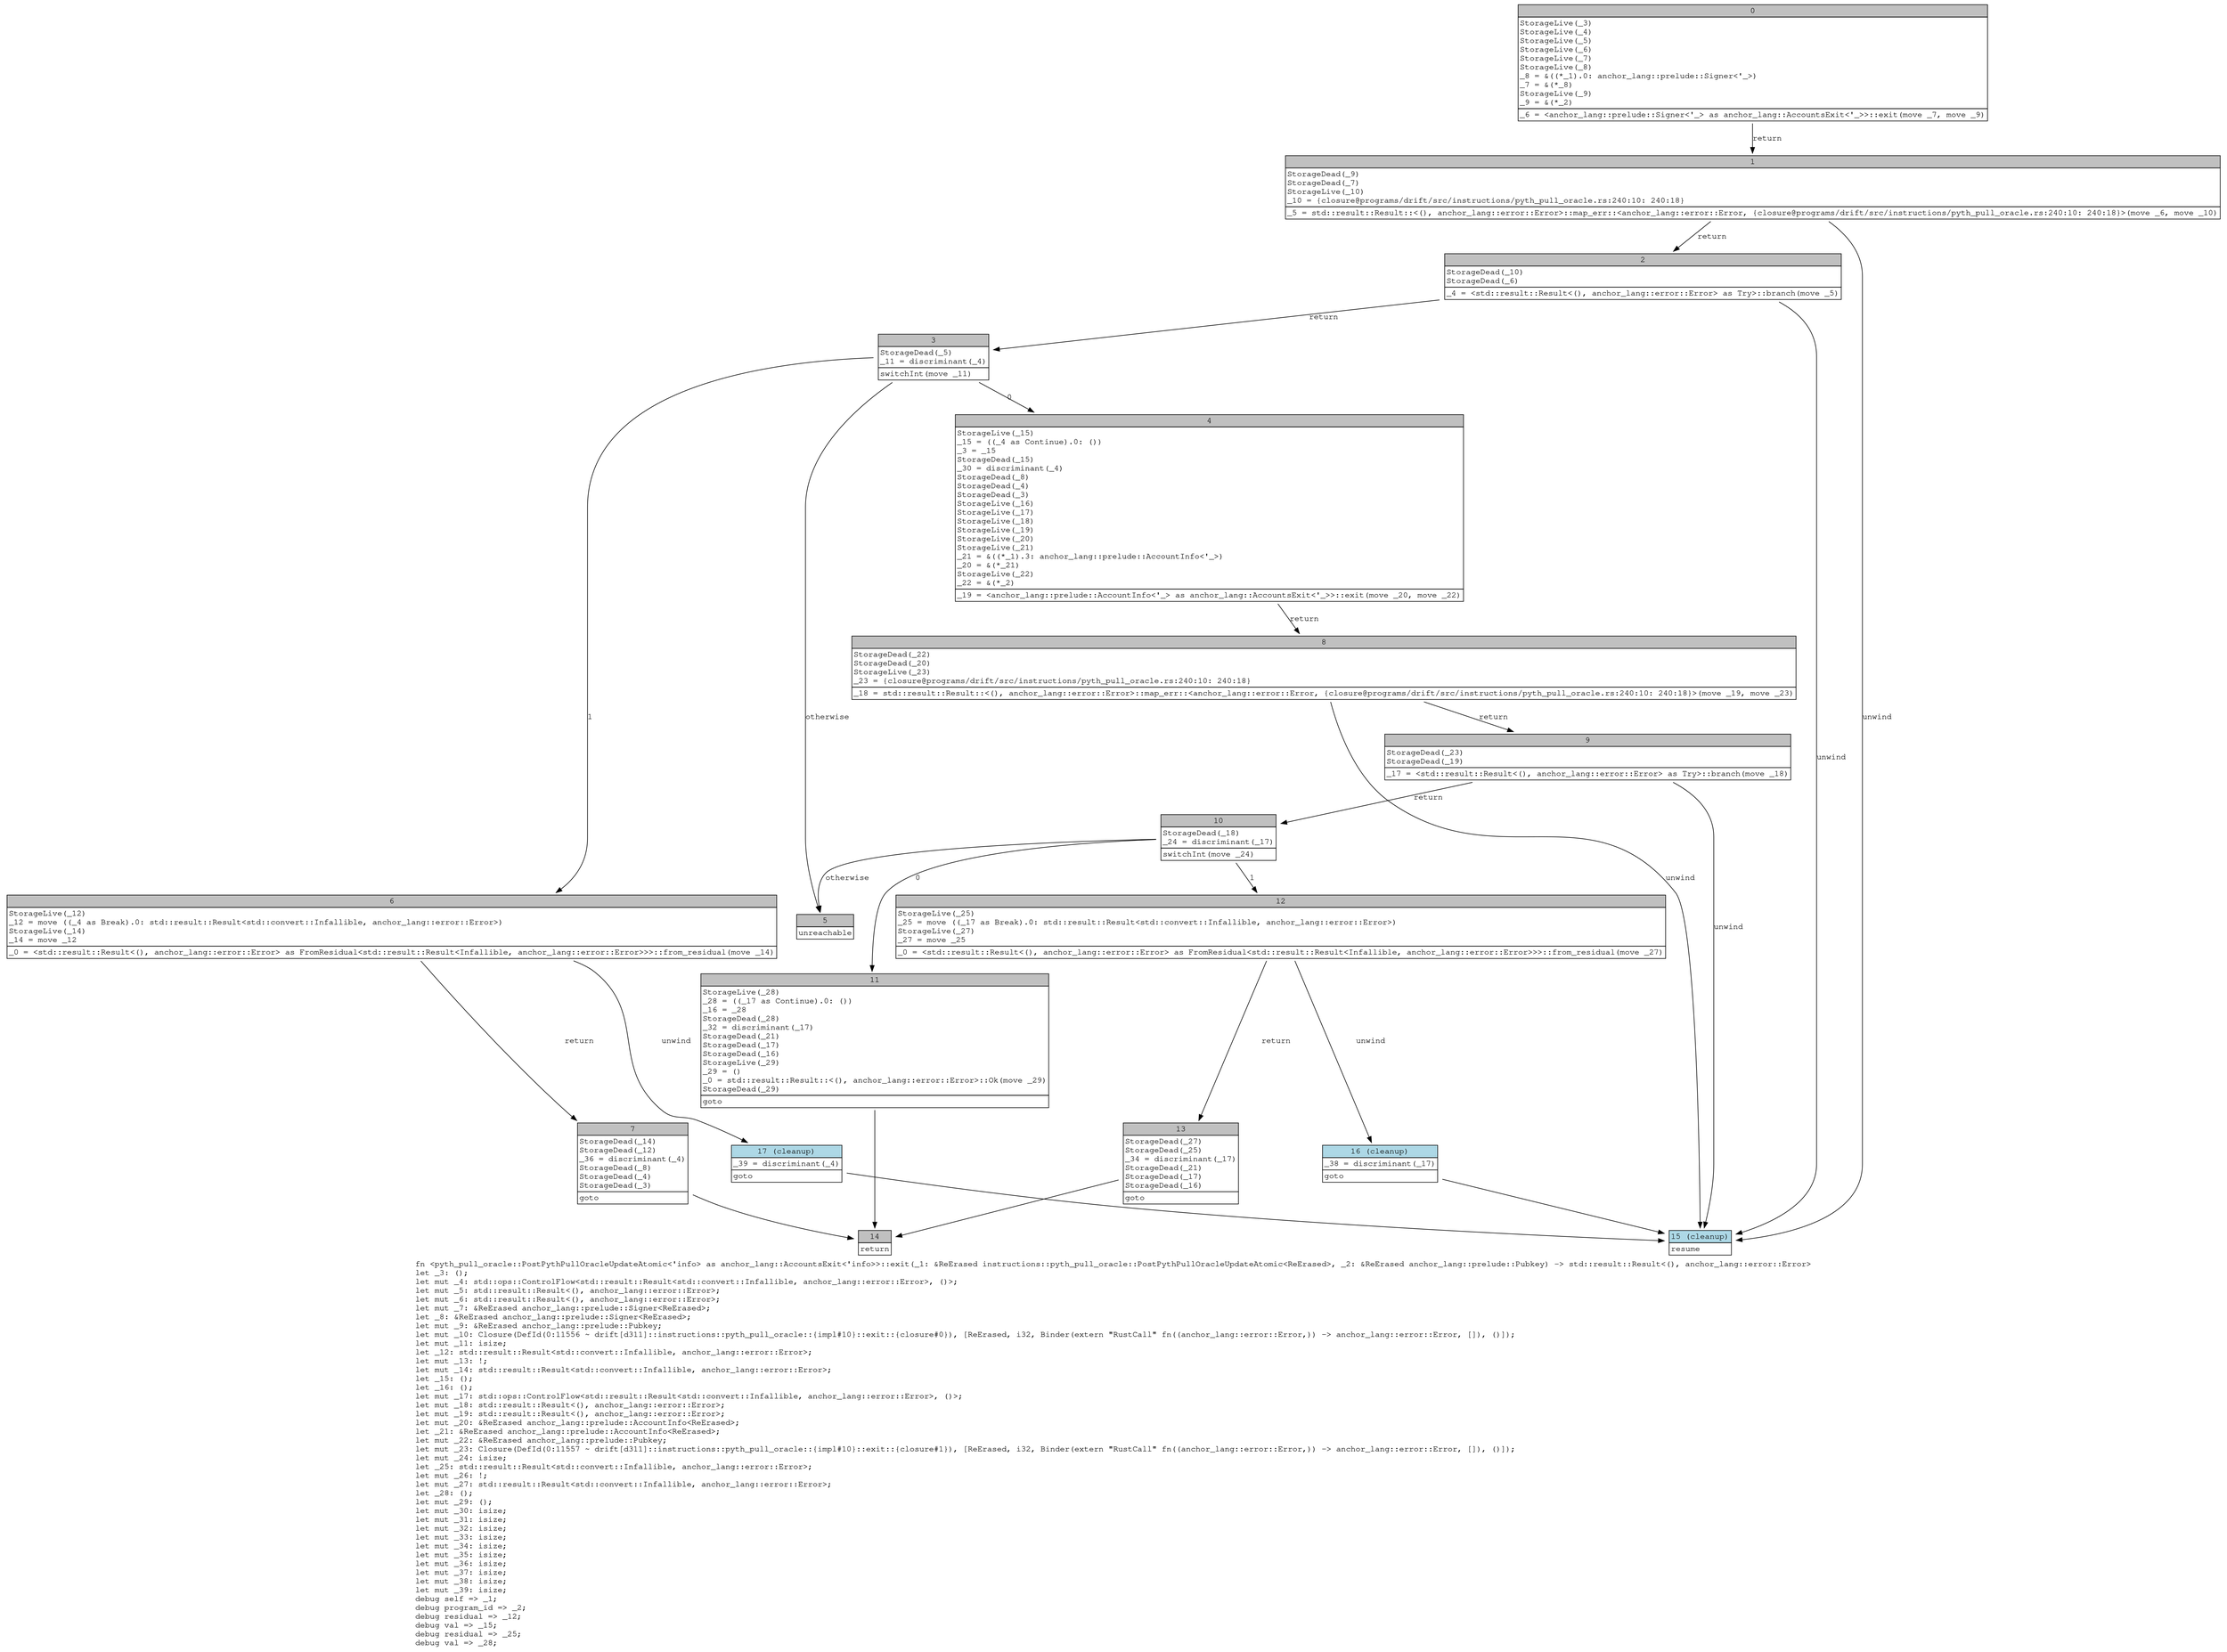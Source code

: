 digraph Mir_0_11555 {
    graph [fontname="Courier, monospace"];
    node [fontname="Courier, monospace"];
    edge [fontname="Courier, monospace"];
    label=<fn &lt;pyth_pull_oracle::PostPythPullOracleUpdateAtomic&lt;'info&gt; as anchor_lang::AccountsExit&lt;'info&gt;&gt;::exit(_1: &amp;ReErased instructions::pyth_pull_oracle::PostPythPullOracleUpdateAtomic&lt;ReErased&gt;, _2: &amp;ReErased anchor_lang::prelude::Pubkey) -&gt; std::result::Result&lt;(), anchor_lang::error::Error&gt;<br align="left"/>let _3: ();<br align="left"/>let mut _4: std::ops::ControlFlow&lt;std::result::Result&lt;std::convert::Infallible, anchor_lang::error::Error&gt;, ()&gt;;<br align="left"/>let mut _5: std::result::Result&lt;(), anchor_lang::error::Error&gt;;<br align="left"/>let mut _6: std::result::Result&lt;(), anchor_lang::error::Error&gt;;<br align="left"/>let mut _7: &amp;ReErased anchor_lang::prelude::Signer&lt;ReErased&gt;;<br align="left"/>let _8: &amp;ReErased anchor_lang::prelude::Signer&lt;ReErased&gt;;<br align="left"/>let mut _9: &amp;ReErased anchor_lang::prelude::Pubkey;<br align="left"/>let mut _10: Closure(DefId(0:11556 ~ drift[d311]::instructions::pyth_pull_oracle::{impl#10}::exit::{closure#0}), [ReErased, i32, Binder(extern &quot;RustCall&quot; fn((anchor_lang::error::Error,)) -&gt; anchor_lang::error::Error, []), ()]);<br align="left"/>let mut _11: isize;<br align="left"/>let _12: std::result::Result&lt;std::convert::Infallible, anchor_lang::error::Error&gt;;<br align="left"/>let mut _13: !;<br align="left"/>let mut _14: std::result::Result&lt;std::convert::Infallible, anchor_lang::error::Error&gt;;<br align="left"/>let _15: ();<br align="left"/>let _16: ();<br align="left"/>let mut _17: std::ops::ControlFlow&lt;std::result::Result&lt;std::convert::Infallible, anchor_lang::error::Error&gt;, ()&gt;;<br align="left"/>let mut _18: std::result::Result&lt;(), anchor_lang::error::Error&gt;;<br align="left"/>let mut _19: std::result::Result&lt;(), anchor_lang::error::Error&gt;;<br align="left"/>let mut _20: &amp;ReErased anchor_lang::prelude::AccountInfo&lt;ReErased&gt;;<br align="left"/>let _21: &amp;ReErased anchor_lang::prelude::AccountInfo&lt;ReErased&gt;;<br align="left"/>let mut _22: &amp;ReErased anchor_lang::prelude::Pubkey;<br align="left"/>let mut _23: Closure(DefId(0:11557 ~ drift[d311]::instructions::pyth_pull_oracle::{impl#10}::exit::{closure#1}), [ReErased, i32, Binder(extern &quot;RustCall&quot; fn((anchor_lang::error::Error,)) -&gt; anchor_lang::error::Error, []), ()]);<br align="left"/>let mut _24: isize;<br align="left"/>let _25: std::result::Result&lt;std::convert::Infallible, anchor_lang::error::Error&gt;;<br align="left"/>let mut _26: !;<br align="left"/>let mut _27: std::result::Result&lt;std::convert::Infallible, anchor_lang::error::Error&gt;;<br align="left"/>let _28: ();<br align="left"/>let mut _29: ();<br align="left"/>let mut _30: isize;<br align="left"/>let mut _31: isize;<br align="left"/>let mut _32: isize;<br align="left"/>let mut _33: isize;<br align="left"/>let mut _34: isize;<br align="left"/>let mut _35: isize;<br align="left"/>let mut _36: isize;<br align="left"/>let mut _37: isize;<br align="left"/>let mut _38: isize;<br align="left"/>let mut _39: isize;<br align="left"/>debug self =&gt; _1;<br align="left"/>debug program_id =&gt; _2;<br align="left"/>debug residual =&gt; _12;<br align="left"/>debug val =&gt; _15;<br align="left"/>debug residual =&gt; _25;<br align="left"/>debug val =&gt; _28;<br align="left"/>>;
    bb0__0_11555 [shape="none", label=<<table border="0" cellborder="1" cellspacing="0"><tr><td bgcolor="gray" align="center" colspan="1">0</td></tr><tr><td align="left" balign="left">StorageLive(_3)<br/>StorageLive(_4)<br/>StorageLive(_5)<br/>StorageLive(_6)<br/>StorageLive(_7)<br/>StorageLive(_8)<br/>_8 = &amp;((*_1).0: anchor_lang::prelude::Signer&lt;'_&gt;)<br/>_7 = &amp;(*_8)<br/>StorageLive(_9)<br/>_9 = &amp;(*_2)<br/></td></tr><tr><td align="left">_6 = &lt;anchor_lang::prelude::Signer&lt;'_&gt; as anchor_lang::AccountsExit&lt;'_&gt;&gt;::exit(move _7, move _9)</td></tr></table>>];
    bb1__0_11555 [shape="none", label=<<table border="0" cellborder="1" cellspacing="0"><tr><td bgcolor="gray" align="center" colspan="1">1</td></tr><tr><td align="left" balign="left">StorageDead(_9)<br/>StorageDead(_7)<br/>StorageLive(_10)<br/>_10 = {closure@programs/drift/src/instructions/pyth_pull_oracle.rs:240:10: 240:18}<br/></td></tr><tr><td align="left">_5 = std::result::Result::&lt;(), anchor_lang::error::Error&gt;::map_err::&lt;anchor_lang::error::Error, {closure@programs/drift/src/instructions/pyth_pull_oracle.rs:240:10: 240:18}&gt;(move _6, move _10)</td></tr></table>>];
    bb2__0_11555 [shape="none", label=<<table border="0" cellborder="1" cellspacing="0"><tr><td bgcolor="gray" align="center" colspan="1">2</td></tr><tr><td align="left" balign="left">StorageDead(_10)<br/>StorageDead(_6)<br/></td></tr><tr><td align="left">_4 = &lt;std::result::Result&lt;(), anchor_lang::error::Error&gt; as Try&gt;::branch(move _5)</td></tr></table>>];
    bb3__0_11555 [shape="none", label=<<table border="0" cellborder="1" cellspacing="0"><tr><td bgcolor="gray" align="center" colspan="1">3</td></tr><tr><td align="left" balign="left">StorageDead(_5)<br/>_11 = discriminant(_4)<br/></td></tr><tr><td align="left">switchInt(move _11)</td></tr></table>>];
    bb4__0_11555 [shape="none", label=<<table border="0" cellborder="1" cellspacing="0"><tr><td bgcolor="gray" align="center" colspan="1">4</td></tr><tr><td align="left" balign="left">StorageLive(_15)<br/>_15 = ((_4 as Continue).0: ())<br/>_3 = _15<br/>StorageDead(_15)<br/>_30 = discriminant(_4)<br/>StorageDead(_8)<br/>StorageDead(_4)<br/>StorageDead(_3)<br/>StorageLive(_16)<br/>StorageLive(_17)<br/>StorageLive(_18)<br/>StorageLive(_19)<br/>StorageLive(_20)<br/>StorageLive(_21)<br/>_21 = &amp;((*_1).3: anchor_lang::prelude::AccountInfo&lt;'_&gt;)<br/>_20 = &amp;(*_21)<br/>StorageLive(_22)<br/>_22 = &amp;(*_2)<br/></td></tr><tr><td align="left">_19 = &lt;anchor_lang::prelude::AccountInfo&lt;'_&gt; as anchor_lang::AccountsExit&lt;'_&gt;&gt;::exit(move _20, move _22)</td></tr></table>>];
    bb5__0_11555 [shape="none", label=<<table border="0" cellborder="1" cellspacing="0"><tr><td bgcolor="gray" align="center" colspan="1">5</td></tr><tr><td align="left">unreachable</td></tr></table>>];
    bb6__0_11555 [shape="none", label=<<table border="0" cellborder="1" cellspacing="0"><tr><td bgcolor="gray" align="center" colspan="1">6</td></tr><tr><td align="left" balign="left">StorageLive(_12)<br/>_12 = move ((_4 as Break).0: std::result::Result&lt;std::convert::Infallible, anchor_lang::error::Error&gt;)<br/>StorageLive(_14)<br/>_14 = move _12<br/></td></tr><tr><td align="left">_0 = &lt;std::result::Result&lt;(), anchor_lang::error::Error&gt; as FromResidual&lt;std::result::Result&lt;Infallible, anchor_lang::error::Error&gt;&gt;&gt;::from_residual(move _14)</td></tr></table>>];
    bb7__0_11555 [shape="none", label=<<table border="0" cellborder="1" cellspacing="0"><tr><td bgcolor="gray" align="center" colspan="1">7</td></tr><tr><td align="left" balign="left">StorageDead(_14)<br/>StorageDead(_12)<br/>_36 = discriminant(_4)<br/>StorageDead(_8)<br/>StorageDead(_4)<br/>StorageDead(_3)<br/></td></tr><tr><td align="left">goto</td></tr></table>>];
    bb8__0_11555 [shape="none", label=<<table border="0" cellborder="1" cellspacing="0"><tr><td bgcolor="gray" align="center" colspan="1">8</td></tr><tr><td align="left" balign="left">StorageDead(_22)<br/>StorageDead(_20)<br/>StorageLive(_23)<br/>_23 = {closure@programs/drift/src/instructions/pyth_pull_oracle.rs:240:10: 240:18}<br/></td></tr><tr><td align="left">_18 = std::result::Result::&lt;(), anchor_lang::error::Error&gt;::map_err::&lt;anchor_lang::error::Error, {closure@programs/drift/src/instructions/pyth_pull_oracle.rs:240:10: 240:18}&gt;(move _19, move _23)</td></tr></table>>];
    bb9__0_11555 [shape="none", label=<<table border="0" cellborder="1" cellspacing="0"><tr><td bgcolor="gray" align="center" colspan="1">9</td></tr><tr><td align="left" balign="left">StorageDead(_23)<br/>StorageDead(_19)<br/></td></tr><tr><td align="left">_17 = &lt;std::result::Result&lt;(), anchor_lang::error::Error&gt; as Try&gt;::branch(move _18)</td></tr></table>>];
    bb10__0_11555 [shape="none", label=<<table border="0" cellborder="1" cellspacing="0"><tr><td bgcolor="gray" align="center" colspan="1">10</td></tr><tr><td align="left" balign="left">StorageDead(_18)<br/>_24 = discriminant(_17)<br/></td></tr><tr><td align="left">switchInt(move _24)</td></tr></table>>];
    bb11__0_11555 [shape="none", label=<<table border="0" cellborder="1" cellspacing="0"><tr><td bgcolor="gray" align="center" colspan="1">11</td></tr><tr><td align="left" balign="left">StorageLive(_28)<br/>_28 = ((_17 as Continue).0: ())<br/>_16 = _28<br/>StorageDead(_28)<br/>_32 = discriminant(_17)<br/>StorageDead(_21)<br/>StorageDead(_17)<br/>StorageDead(_16)<br/>StorageLive(_29)<br/>_29 = ()<br/>_0 = std::result::Result::&lt;(), anchor_lang::error::Error&gt;::Ok(move _29)<br/>StorageDead(_29)<br/></td></tr><tr><td align="left">goto</td></tr></table>>];
    bb12__0_11555 [shape="none", label=<<table border="0" cellborder="1" cellspacing="0"><tr><td bgcolor="gray" align="center" colspan="1">12</td></tr><tr><td align="left" balign="left">StorageLive(_25)<br/>_25 = move ((_17 as Break).0: std::result::Result&lt;std::convert::Infallible, anchor_lang::error::Error&gt;)<br/>StorageLive(_27)<br/>_27 = move _25<br/></td></tr><tr><td align="left">_0 = &lt;std::result::Result&lt;(), anchor_lang::error::Error&gt; as FromResidual&lt;std::result::Result&lt;Infallible, anchor_lang::error::Error&gt;&gt;&gt;::from_residual(move _27)</td></tr></table>>];
    bb13__0_11555 [shape="none", label=<<table border="0" cellborder="1" cellspacing="0"><tr><td bgcolor="gray" align="center" colspan="1">13</td></tr><tr><td align="left" balign="left">StorageDead(_27)<br/>StorageDead(_25)<br/>_34 = discriminant(_17)<br/>StorageDead(_21)<br/>StorageDead(_17)<br/>StorageDead(_16)<br/></td></tr><tr><td align="left">goto</td></tr></table>>];
    bb14__0_11555 [shape="none", label=<<table border="0" cellborder="1" cellspacing="0"><tr><td bgcolor="gray" align="center" colspan="1">14</td></tr><tr><td align="left">return</td></tr></table>>];
    bb15__0_11555 [shape="none", label=<<table border="0" cellborder="1" cellspacing="0"><tr><td bgcolor="lightblue" align="center" colspan="1">15 (cleanup)</td></tr><tr><td align="left">resume</td></tr></table>>];
    bb16__0_11555 [shape="none", label=<<table border="0" cellborder="1" cellspacing="0"><tr><td bgcolor="lightblue" align="center" colspan="1">16 (cleanup)</td></tr><tr><td align="left" balign="left">_38 = discriminant(_17)<br/></td></tr><tr><td align="left">goto</td></tr></table>>];
    bb17__0_11555 [shape="none", label=<<table border="0" cellborder="1" cellspacing="0"><tr><td bgcolor="lightblue" align="center" colspan="1">17 (cleanup)</td></tr><tr><td align="left" balign="left">_39 = discriminant(_4)<br/></td></tr><tr><td align="left">goto</td></tr></table>>];
    bb0__0_11555 -> bb1__0_11555 [label="return"];
    bb1__0_11555 -> bb2__0_11555 [label="return"];
    bb1__0_11555 -> bb15__0_11555 [label="unwind"];
    bb2__0_11555 -> bb3__0_11555 [label="return"];
    bb2__0_11555 -> bb15__0_11555 [label="unwind"];
    bb3__0_11555 -> bb4__0_11555 [label="0"];
    bb3__0_11555 -> bb6__0_11555 [label="1"];
    bb3__0_11555 -> bb5__0_11555 [label="otherwise"];
    bb4__0_11555 -> bb8__0_11555 [label="return"];
    bb6__0_11555 -> bb7__0_11555 [label="return"];
    bb6__0_11555 -> bb17__0_11555 [label="unwind"];
    bb7__0_11555 -> bb14__0_11555 [label=""];
    bb8__0_11555 -> bb9__0_11555 [label="return"];
    bb8__0_11555 -> bb15__0_11555 [label="unwind"];
    bb9__0_11555 -> bb10__0_11555 [label="return"];
    bb9__0_11555 -> bb15__0_11555 [label="unwind"];
    bb10__0_11555 -> bb11__0_11555 [label="0"];
    bb10__0_11555 -> bb12__0_11555 [label="1"];
    bb10__0_11555 -> bb5__0_11555 [label="otherwise"];
    bb11__0_11555 -> bb14__0_11555 [label=""];
    bb12__0_11555 -> bb13__0_11555 [label="return"];
    bb12__0_11555 -> bb16__0_11555 [label="unwind"];
    bb13__0_11555 -> bb14__0_11555 [label=""];
    bb16__0_11555 -> bb15__0_11555 [label=""];
    bb17__0_11555 -> bb15__0_11555 [label=""];
}
